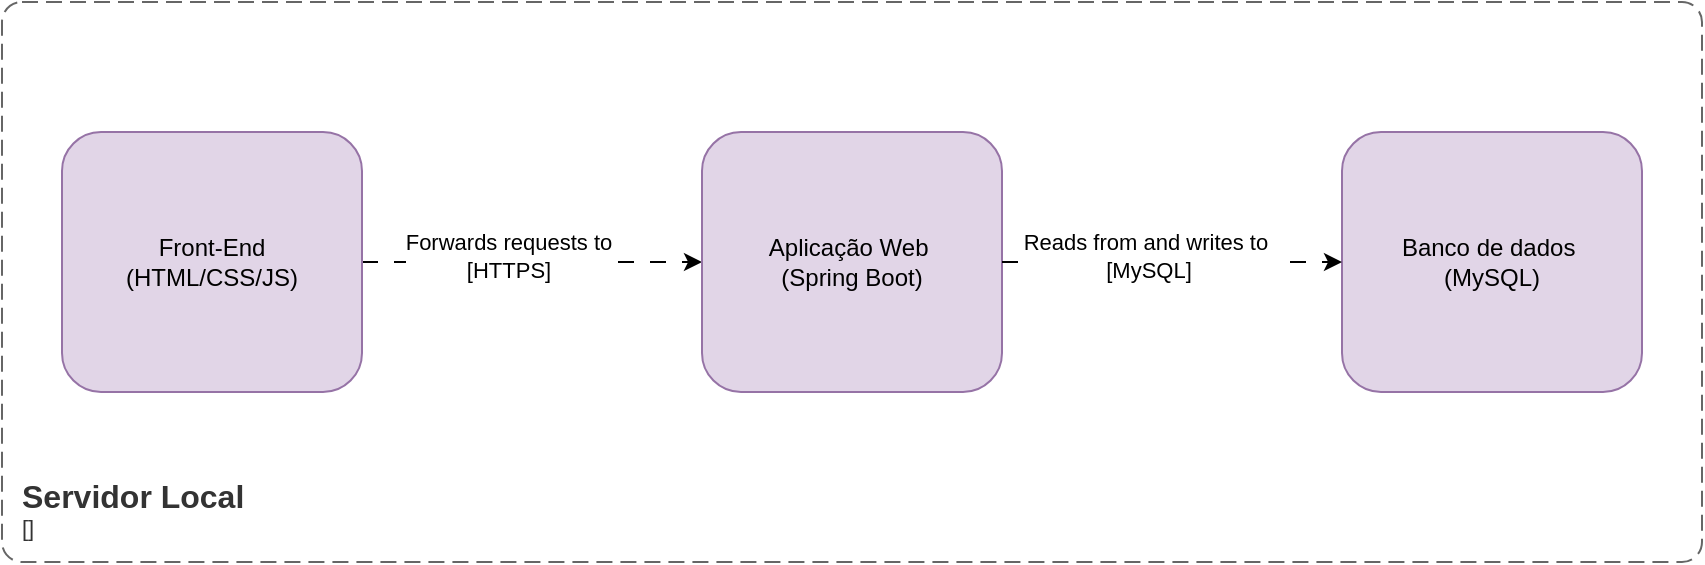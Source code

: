 <mxfile version="24.7.17">
  <diagram name="Page-1" id="o_aN54nh0k4acvwN7k0v">
    <mxGraphModel dx="1050" dy="522" grid="1" gridSize="10" guides="1" tooltips="1" connect="1" arrows="1" fold="1" page="1" pageScale="1" pageWidth="1169" pageHeight="827" math="0" shadow="0">
      <root>
        <mxCell id="0" />
        <mxCell id="1" parent="0" />
        <object placeholders="1" c4Name="Servidor Local" c4Type="" c4Application="" label="&lt;font style=&quot;font-size: 16px&quot;&gt;&lt;b&gt;&lt;div style=&quot;text-align: left&quot;&gt;%c4Name%&lt;/div&gt;&lt;/b&gt;&lt;/font&gt;&lt;div style=&quot;text-align: left&quot;&gt;[%c4Application%]&lt;/div&gt;" id="XNGxjiH-8ZBxWoO-YDON-1">
          <mxCell style="rounded=1;fontSize=11;whiteSpace=wrap;html=1;dashed=1;arcSize=20;fillColor=none;strokeColor=#666666;fontColor=#333333;labelBackgroundColor=none;align=left;verticalAlign=bottom;labelBorderColor=none;spacingTop=0;spacing=10;dashPattern=8 4;metaEdit=1;rotatable=0;perimeter=rectanglePerimeter;noLabel=0;labelPadding=0;allowArrows=0;connectable=0;expand=0;recursiveResize=0;editable=1;pointerEvents=0;absoluteArcSize=1;points=[[0.25,0,0],[0.5,0,0],[0.75,0,0],[1,0.25,0],[1,0.5,0],[1,0.75,0],[0.75,1,0],[0.5,1,0],[0.25,1,0],[0,0.75,0],[0,0.5,0],[0,0.25,0]];" vertex="1" parent="1">
            <mxGeometry x="110" y="50" width="850" height="280" as="geometry" />
          </mxCell>
        </object>
        <mxCell id="XNGxjiH-8ZBxWoO-YDON-5" value="" style="edgeStyle=orthogonalEdgeStyle;rounded=0;orthogonalLoop=1;jettySize=auto;html=1;dashed=1;dashPattern=8 8;" edge="1" parent="1" source="XNGxjiH-8ZBxWoO-YDON-2" target="XNGxjiH-8ZBxWoO-YDON-3">
          <mxGeometry relative="1" as="geometry" />
        </mxCell>
        <mxCell id="XNGxjiH-8ZBxWoO-YDON-6" value="Forwards requests to&lt;div&gt;[HTTPS]&lt;/div&gt;" style="edgeLabel;html=1;align=center;verticalAlign=middle;resizable=0;points=[];" vertex="1" connectable="0" parent="XNGxjiH-8ZBxWoO-YDON-5">
          <mxGeometry x="-0.143" y="3" relative="1" as="geometry">
            <mxPoint as="offset" />
          </mxGeometry>
        </mxCell>
        <mxCell id="XNGxjiH-8ZBxWoO-YDON-2" value="Front-End&lt;div&gt;(HTML/CSS/JS)&lt;/div&gt;" style="rounded=1;whiteSpace=wrap;html=1;fillColor=#e1d5e7;strokeColor=#9673a6;" vertex="1" parent="1">
          <mxGeometry x="140" y="115" width="150" height="130" as="geometry" />
        </mxCell>
        <mxCell id="XNGxjiH-8ZBxWoO-YDON-3" value="Aplicação Web&amp;nbsp;&lt;div&gt;(Spring Boot)&lt;/div&gt;" style="rounded=1;whiteSpace=wrap;html=1;fillColor=#e1d5e7;strokeColor=#9673a6;" vertex="1" parent="1">
          <mxGeometry x="460" y="115" width="150" height="130" as="geometry" />
        </mxCell>
        <mxCell id="XNGxjiH-8ZBxWoO-YDON-4" value="Banco de dados&amp;nbsp;&lt;div&gt;(MySQL)&lt;/div&gt;" style="rounded=1;whiteSpace=wrap;html=1;fillColor=#e1d5e7;strokeColor=#9673a6;" vertex="1" parent="1">
          <mxGeometry x="780" y="115" width="150" height="130" as="geometry" />
        </mxCell>
        <mxCell id="XNGxjiH-8ZBxWoO-YDON-7" value="" style="edgeStyle=orthogonalEdgeStyle;rounded=0;orthogonalLoop=1;jettySize=auto;html=1;dashed=1;dashPattern=8 8;exitX=1;exitY=0.5;exitDx=0;exitDy=0;entryX=0;entryY=0.5;entryDx=0;entryDy=0;" edge="1" parent="1" source="XNGxjiH-8ZBxWoO-YDON-3" target="XNGxjiH-8ZBxWoO-YDON-4">
          <mxGeometry relative="1" as="geometry">
            <mxPoint x="300" y="190" as="sourcePoint" />
            <mxPoint x="515" y="190" as="targetPoint" />
          </mxGeometry>
        </mxCell>
        <mxCell id="XNGxjiH-8ZBxWoO-YDON-8" value="Reads from and writes to&amp;nbsp;&lt;div&gt;[MySQL]&lt;/div&gt;" style="edgeLabel;html=1;align=center;verticalAlign=middle;resizable=0;points=[];" vertex="1" connectable="0" parent="XNGxjiH-8ZBxWoO-YDON-7">
          <mxGeometry x="-0.143" y="3" relative="1" as="geometry">
            <mxPoint as="offset" />
          </mxGeometry>
        </mxCell>
      </root>
    </mxGraphModel>
  </diagram>
</mxfile>
